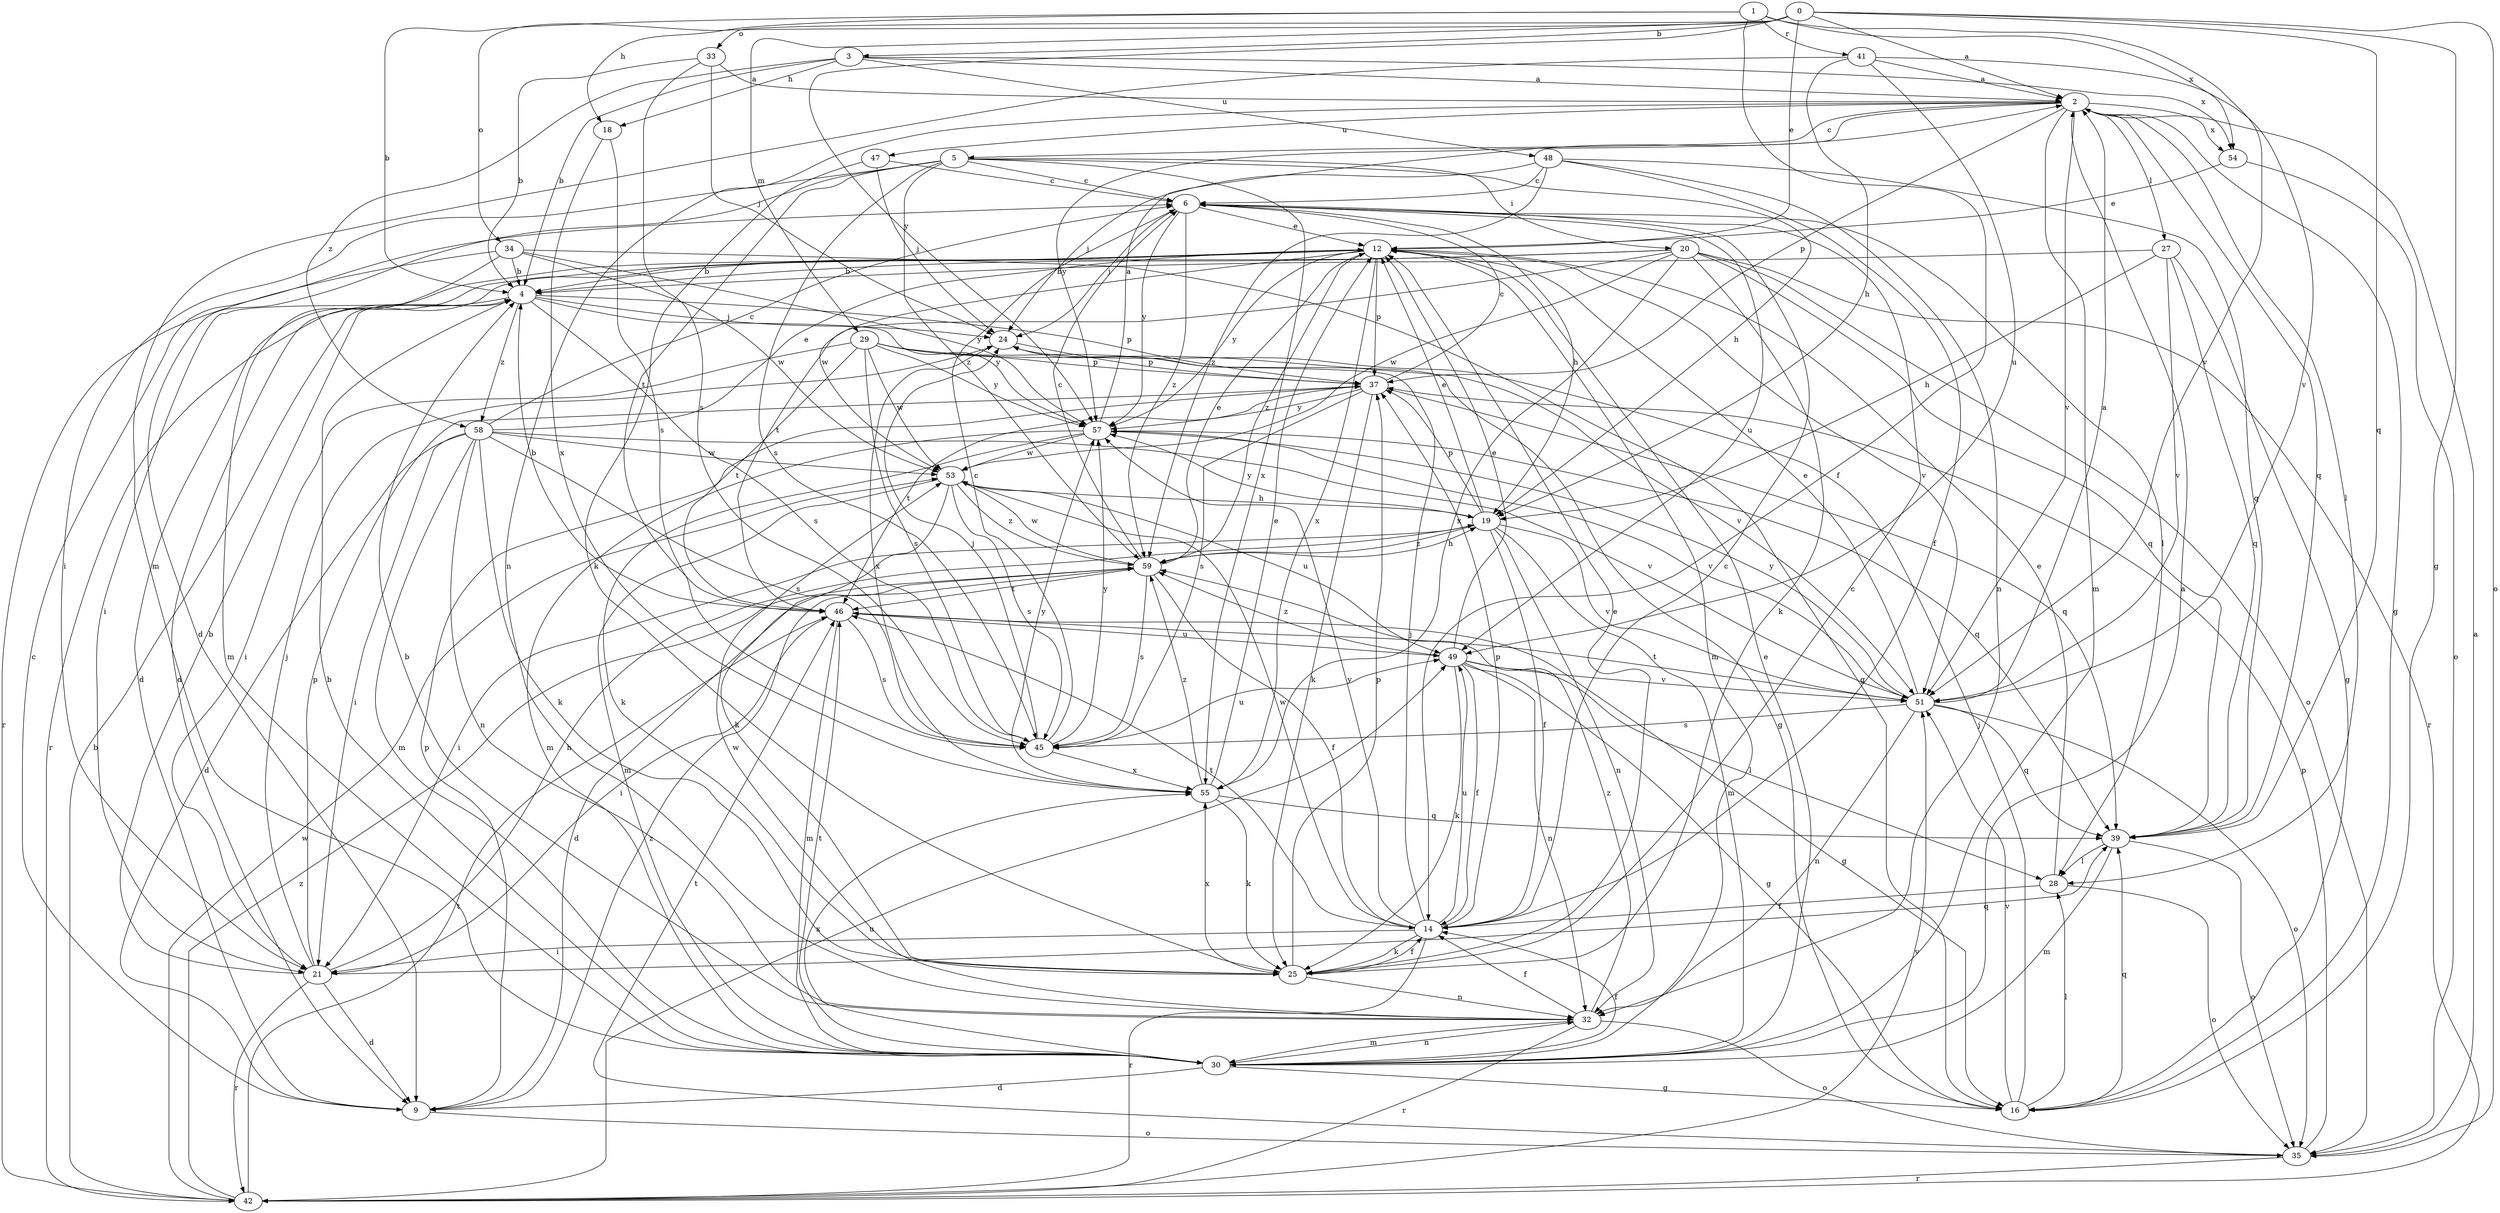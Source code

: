 strict digraph  {
0;
1;
2;
3;
4;
5;
6;
9;
12;
14;
16;
18;
19;
20;
21;
24;
25;
27;
28;
29;
30;
32;
33;
34;
35;
37;
39;
41;
42;
45;
46;
47;
48;
49;
51;
53;
54;
55;
57;
58;
59;
0 -> 2  [label=a];
0 -> 3  [label=b];
0 -> 12  [label=e];
0 -> 16  [label=g];
0 -> 29  [label=m];
0 -> 33  [label=o];
0 -> 34  [label=o];
0 -> 35  [label=o];
0 -> 39  [label=q];
0 -> 57  [label=y];
1 -> 4  [label=b];
1 -> 14  [label=f];
1 -> 18  [label=h];
1 -> 41  [label=r];
1 -> 51  [label=v];
1 -> 54  [label=x];
2 -> 5  [label=c];
2 -> 16  [label=g];
2 -> 27  [label=l];
2 -> 28  [label=l];
2 -> 30  [label=m];
2 -> 32  [label=n];
2 -> 37  [label=p];
2 -> 39  [label=q];
2 -> 47  [label=u];
2 -> 51  [label=v];
2 -> 54  [label=x];
2 -> 57  [label=y];
3 -> 2  [label=a];
3 -> 4  [label=b];
3 -> 18  [label=h];
3 -> 48  [label=u];
3 -> 54  [label=x];
3 -> 58  [label=z];
4 -> 24  [label=j];
4 -> 37  [label=p];
4 -> 42  [label=r];
4 -> 45  [label=s];
4 -> 57  [label=y];
4 -> 58  [label=z];
5 -> 6  [label=c];
5 -> 9  [label=d];
5 -> 19  [label=h];
5 -> 20  [label=i];
5 -> 21  [label=i];
5 -> 45  [label=s];
5 -> 46  [label=t];
5 -> 55  [label=x];
5 -> 59  [label=z];
6 -> 12  [label=e];
6 -> 19  [label=h];
6 -> 24  [label=j];
6 -> 28  [label=l];
6 -> 49  [label=u];
6 -> 57  [label=y];
6 -> 59  [label=z];
9 -> 6  [label=c];
9 -> 35  [label=o];
9 -> 37  [label=p];
9 -> 59  [label=z];
12 -> 4  [label=b];
12 -> 9  [label=d];
12 -> 21  [label=i];
12 -> 30  [label=m];
12 -> 37  [label=p];
12 -> 51  [label=v];
12 -> 53  [label=w];
12 -> 55  [label=x];
12 -> 57  [label=y];
12 -> 59  [label=z];
14 -> 6  [label=c];
14 -> 21  [label=i];
14 -> 24  [label=j];
14 -> 25  [label=k];
14 -> 37  [label=p];
14 -> 42  [label=r];
14 -> 46  [label=t];
14 -> 49  [label=u];
14 -> 53  [label=w];
14 -> 57  [label=y];
16 -> 24  [label=j];
16 -> 28  [label=l];
16 -> 39  [label=q];
16 -> 51  [label=v];
18 -> 45  [label=s];
18 -> 55  [label=x];
19 -> 12  [label=e];
19 -> 14  [label=f];
19 -> 21  [label=i];
19 -> 30  [label=m];
19 -> 32  [label=n];
19 -> 37  [label=p];
19 -> 51  [label=v];
19 -> 57  [label=y];
19 -> 59  [label=z];
20 -> 4  [label=b];
20 -> 9  [label=d];
20 -> 25  [label=k];
20 -> 35  [label=o];
20 -> 39  [label=q];
20 -> 42  [label=r];
20 -> 46  [label=t];
20 -> 53  [label=w];
20 -> 55  [label=x];
21 -> 4  [label=b];
21 -> 9  [label=d];
21 -> 19  [label=h];
21 -> 24  [label=j];
21 -> 37  [label=p];
21 -> 39  [label=q];
21 -> 42  [label=r];
24 -> 37  [label=p];
24 -> 55  [label=x];
25 -> 6  [label=c];
25 -> 12  [label=e];
25 -> 14  [label=f];
25 -> 32  [label=n];
25 -> 37  [label=p];
25 -> 55  [label=x];
27 -> 4  [label=b];
27 -> 16  [label=g];
27 -> 19  [label=h];
27 -> 39  [label=q];
27 -> 51  [label=v];
28 -> 12  [label=e];
28 -> 14  [label=f];
28 -> 35  [label=o];
29 -> 16  [label=g];
29 -> 21  [label=i];
29 -> 37  [label=p];
29 -> 45  [label=s];
29 -> 46  [label=t];
29 -> 51  [label=v];
29 -> 53  [label=w];
29 -> 57  [label=y];
30 -> 2  [label=a];
30 -> 4  [label=b];
30 -> 9  [label=d];
30 -> 12  [label=e];
30 -> 14  [label=f];
30 -> 16  [label=g];
30 -> 32  [label=n];
30 -> 46  [label=t];
30 -> 55  [label=x];
32 -> 4  [label=b];
32 -> 14  [label=f];
32 -> 30  [label=m];
32 -> 35  [label=o];
32 -> 42  [label=r];
32 -> 53  [label=w];
32 -> 59  [label=z];
33 -> 2  [label=a];
33 -> 4  [label=b];
33 -> 24  [label=j];
33 -> 45  [label=s];
34 -> 4  [label=b];
34 -> 16  [label=g];
34 -> 30  [label=m];
34 -> 42  [label=r];
34 -> 53  [label=w];
34 -> 57  [label=y];
35 -> 2  [label=a];
35 -> 37  [label=p];
35 -> 42  [label=r];
35 -> 46  [label=t];
37 -> 6  [label=c];
37 -> 25  [label=k];
37 -> 39  [label=q];
37 -> 45  [label=s];
37 -> 46  [label=t];
37 -> 57  [label=y];
39 -> 28  [label=l];
39 -> 30  [label=m];
39 -> 35  [label=o];
41 -> 2  [label=a];
41 -> 19  [label=h];
41 -> 30  [label=m];
41 -> 49  [label=u];
41 -> 51  [label=v];
42 -> 4  [label=b];
42 -> 46  [label=t];
42 -> 49  [label=u];
42 -> 51  [label=v];
42 -> 53  [label=w];
42 -> 59  [label=z];
45 -> 6  [label=c];
45 -> 24  [label=j];
45 -> 49  [label=u];
45 -> 55  [label=x];
45 -> 57  [label=y];
46 -> 4  [label=b];
46 -> 16  [label=g];
46 -> 21  [label=i];
46 -> 30  [label=m];
46 -> 45  [label=s];
46 -> 49  [label=u];
47 -> 6  [label=c];
47 -> 24  [label=j];
47 -> 25  [label=k];
48 -> 6  [label=c];
48 -> 14  [label=f];
48 -> 24  [label=j];
48 -> 32  [label=n];
48 -> 39  [label=q];
48 -> 59  [label=z];
49 -> 12  [label=e];
49 -> 14  [label=f];
49 -> 16  [label=g];
49 -> 25  [label=k];
49 -> 28  [label=l];
49 -> 32  [label=n];
49 -> 51  [label=v];
49 -> 59  [label=z];
51 -> 2  [label=a];
51 -> 12  [label=e];
51 -> 32  [label=n];
51 -> 35  [label=o];
51 -> 39  [label=q];
51 -> 45  [label=s];
51 -> 46  [label=t];
51 -> 57  [label=y];
53 -> 19  [label=h];
53 -> 25  [label=k];
53 -> 30  [label=m];
53 -> 45  [label=s];
53 -> 49  [label=u];
53 -> 59  [label=z];
54 -> 12  [label=e];
54 -> 35  [label=o];
55 -> 12  [label=e];
55 -> 25  [label=k];
55 -> 39  [label=q];
55 -> 57  [label=y];
55 -> 59  [label=z];
57 -> 2  [label=a];
57 -> 25  [label=k];
57 -> 30  [label=m];
57 -> 39  [label=q];
57 -> 51  [label=v];
57 -> 53  [label=w];
58 -> 6  [label=c];
58 -> 9  [label=d];
58 -> 12  [label=e];
58 -> 21  [label=i];
58 -> 25  [label=k];
58 -> 30  [label=m];
58 -> 32  [label=n];
58 -> 45  [label=s];
58 -> 51  [label=v];
58 -> 53  [label=w];
59 -> 6  [label=c];
59 -> 9  [label=d];
59 -> 12  [label=e];
59 -> 14  [label=f];
59 -> 19  [label=h];
59 -> 45  [label=s];
59 -> 46  [label=t];
59 -> 53  [label=w];
}
